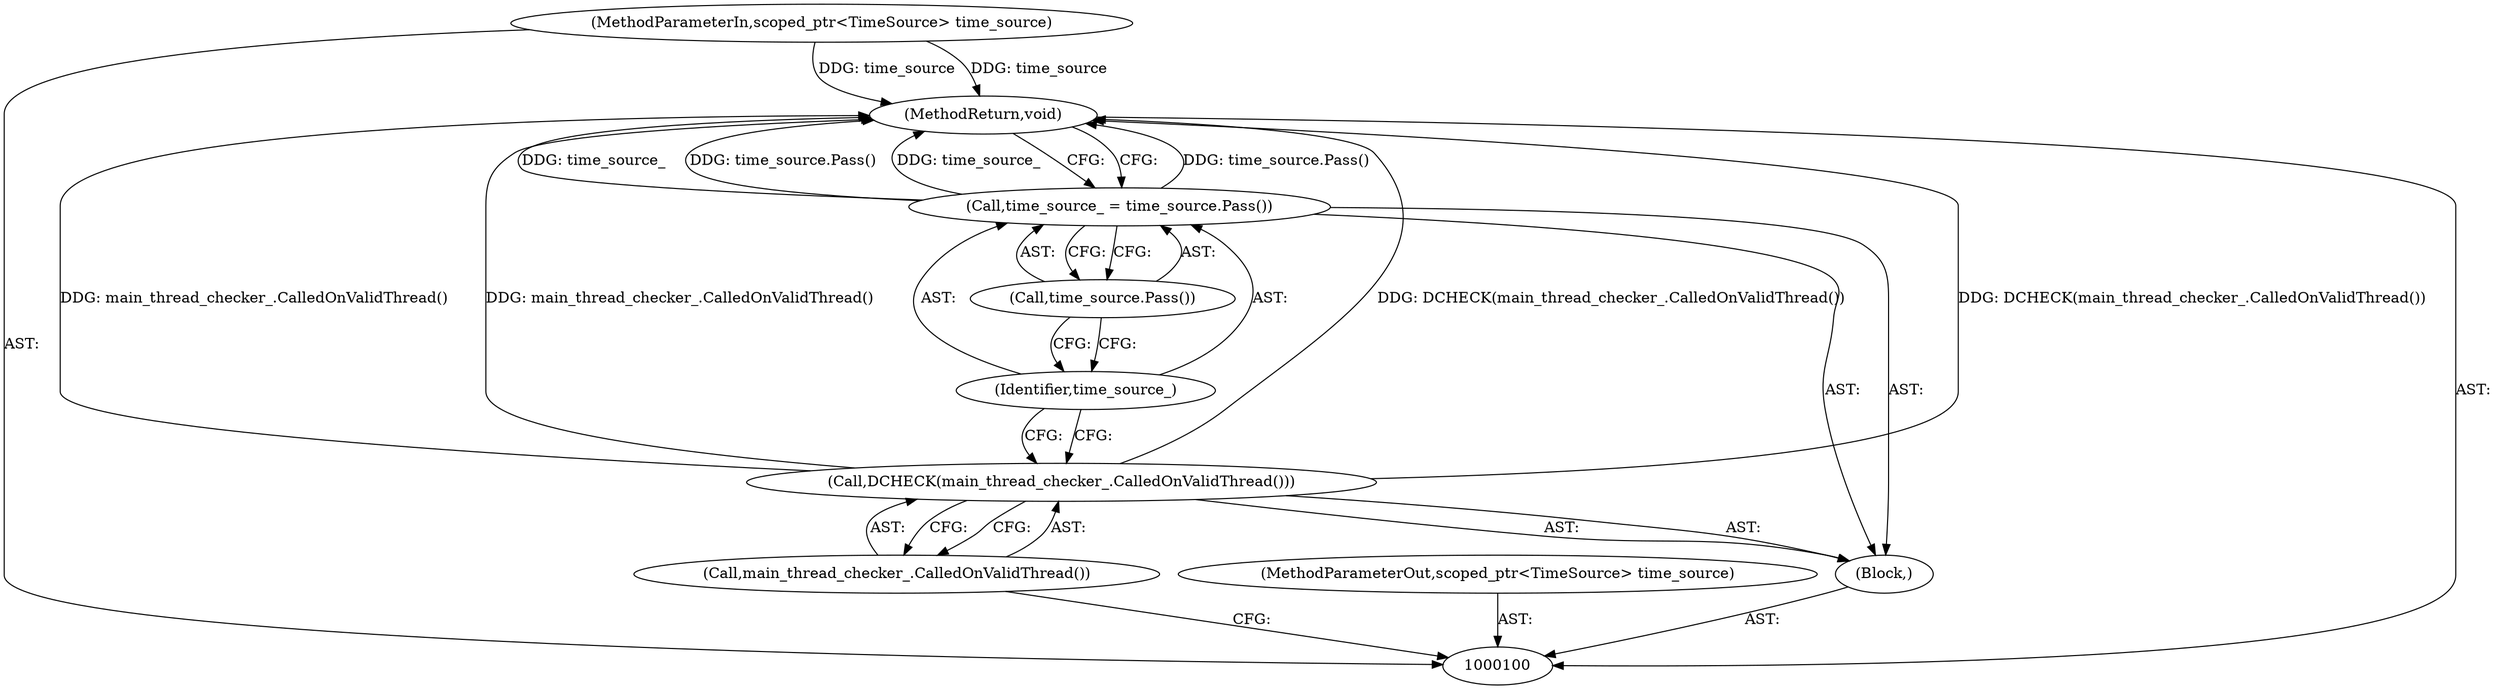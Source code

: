 digraph "1_Chrome_76f36a8362a3e817cc3ec721d591f2f8878dc0c7_3" {
"1000108" [label="(MethodReturn,void)"];
"1000101" [label="(MethodParameterIn,scoped_ptr<TimeSource> time_source)"];
"1000128" [label="(MethodParameterOut,scoped_ptr<TimeSource> time_source)"];
"1000102" [label="(Block,)"];
"1000104" [label="(Call,main_thread_checker_.CalledOnValidThread())"];
"1000103" [label="(Call,DCHECK(main_thread_checker_.CalledOnValidThread()))"];
"1000107" [label="(Call,time_source.Pass())"];
"1000105" [label="(Call,time_source_ = time_source.Pass())"];
"1000106" [label="(Identifier,time_source_)"];
"1000108" -> "1000100"  [label="AST: "];
"1000108" -> "1000105"  [label="CFG: "];
"1000105" -> "1000108"  [label="DDG: time_source.Pass()"];
"1000105" -> "1000108"  [label="DDG: time_source_"];
"1000103" -> "1000108"  [label="DDG: main_thread_checker_.CalledOnValidThread()"];
"1000103" -> "1000108"  [label="DDG: DCHECK(main_thread_checker_.CalledOnValidThread())"];
"1000101" -> "1000108"  [label="DDG: time_source"];
"1000101" -> "1000100"  [label="AST: "];
"1000101" -> "1000108"  [label="DDG: time_source"];
"1000128" -> "1000100"  [label="AST: "];
"1000102" -> "1000100"  [label="AST: "];
"1000103" -> "1000102"  [label="AST: "];
"1000105" -> "1000102"  [label="AST: "];
"1000104" -> "1000103"  [label="AST: "];
"1000104" -> "1000100"  [label="CFG: "];
"1000103" -> "1000104"  [label="CFG: "];
"1000103" -> "1000102"  [label="AST: "];
"1000103" -> "1000104"  [label="CFG: "];
"1000104" -> "1000103"  [label="AST: "];
"1000106" -> "1000103"  [label="CFG: "];
"1000103" -> "1000108"  [label="DDG: main_thread_checker_.CalledOnValidThread()"];
"1000103" -> "1000108"  [label="DDG: DCHECK(main_thread_checker_.CalledOnValidThread())"];
"1000107" -> "1000105"  [label="AST: "];
"1000107" -> "1000106"  [label="CFG: "];
"1000105" -> "1000107"  [label="CFG: "];
"1000105" -> "1000102"  [label="AST: "];
"1000105" -> "1000107"  [label="CFG: "];
"1000106" -> "1000105"  [label="AST: "];
"1000107" -> "1000105"  [label="AST: "];
"1000108" -> "1000105"  [label="CFG: "];
"1000105" -> "1000108"  [label="DDG: time_source.Pass()"];
"1000105" -> "1000108"  [label="DDG: time_source_"];
"1000106" -> "1000105"  [label="AST: "];
"1000106" -> "1000103"  [label="CFG: "];
"1000107" -> "1000106"  [label="CFG: "];
}
